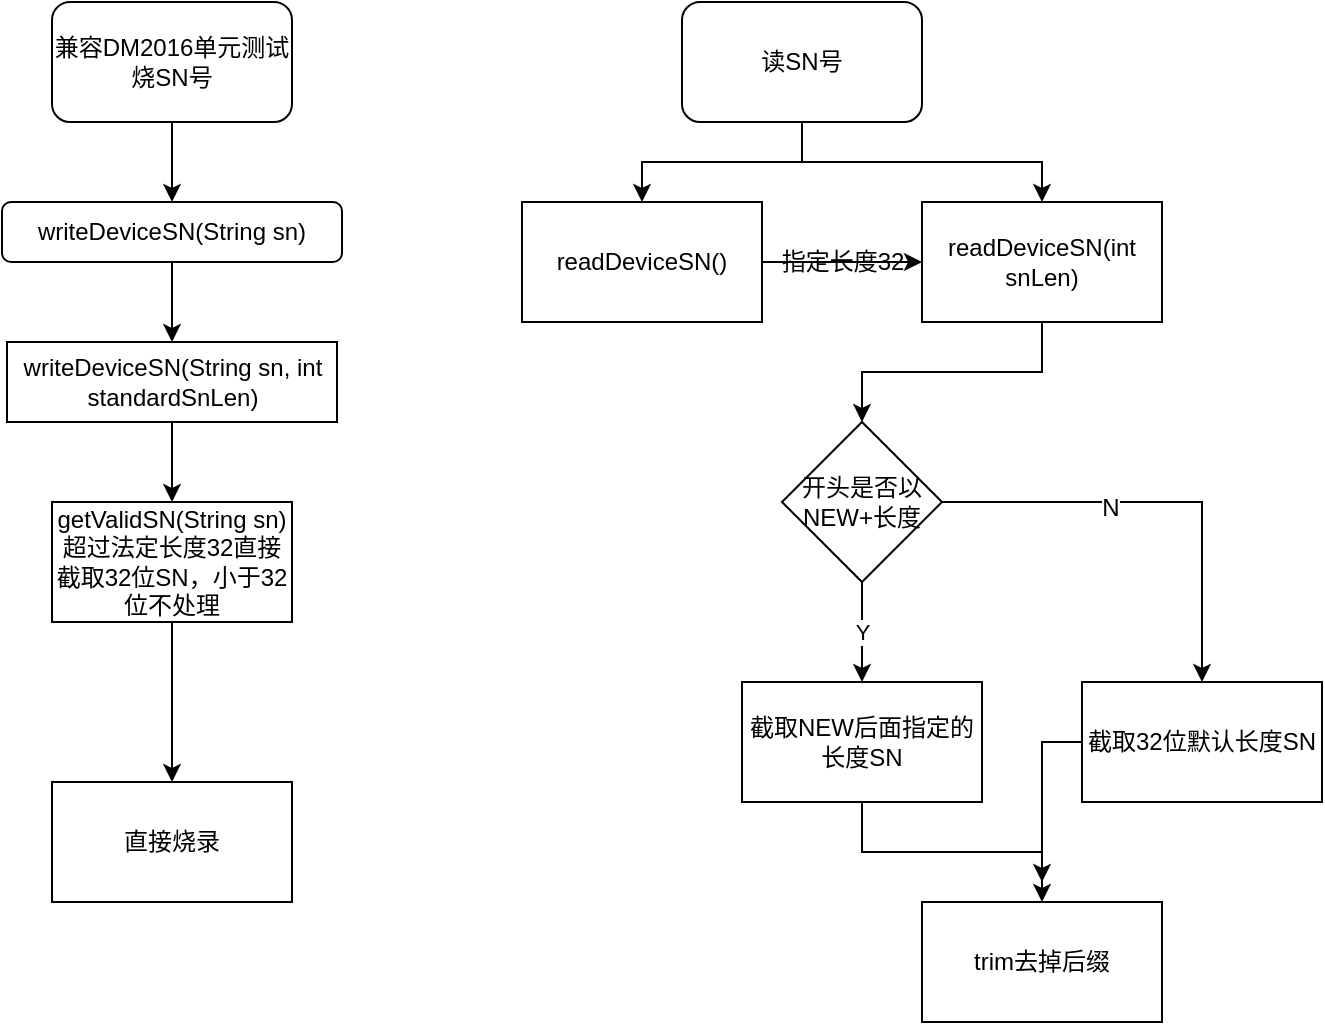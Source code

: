 <mxfile version="12.4.8" type="github"><diagram id="C5RBs43oDa-KdzZeNtuy" name="Page-1"><mxGraphModel dx="1303" dy="726" grid="1" gridSize="10" guides="1" tooltips="1" connect="1" arrows="1" fold="1" page="1" pageScale="1" pageWidth="827" pageHeight="1169" math="0" shadow="0"><root><mxCell id="WIyWlLk6GJQsqaUBKTNV-0"/><mxCell id="WIyWlLk6GJQsqaUBKTNV-1" parent="WIyWlLk6GJQsqaUBKTNV-0"/><mxCell id="pFguc1xYxIA0zYUiJXO3-1" value="" style="edgeStyle=orthogonalEdgeStyle;rounded=0;orthogonalLoop=1;jettySize=auto;html=1;" edge="1" parent="WIyWlLk6GJQsqaUBKTNV-1" source="WIyWlLk6GJQsqaUBKTNV-3" target="pFguc1xYxIA0zYUiJXO3-0"><mxGeometry relative="1" as="geometry"/></mxCell><mxCell id="WIyWlLk6GJQsqaUBKTNV-3" value="writeDeviceSN(String sn)" style="rounded=1;whiteSpace=wrap;html=1;fontSize=12;glass=0;strokeWidth=1;shadow=0;" parent="WIyWlLk6GJQsqaUBKTNV-1" vertex="1"><mxGeometry x="160" y="110" width="170" height="30" as="geometry"/></mxCell><mxCell id="pFguc1xYxIA0zYUiJXO3-9" value="" style="edgeStyle=orthogonalEdgeStyle;rounded=0;orthogonalLoop=1;jettySize=auto;html=1;" edge="1" parent="WIyWlLk6GJQsqaUBKTNV-1" source="pFguc1xYxIA0zYUiJXO3-0" target="pFguc1xYxIA0zYUiJXO3-2"><mxGeometry relative="1" as="geometry"/></mxCell><mxCell id="pFguc1xYxIA0zYUiJXO3-0" value="writeDeviceSN(String sn, int standardSnLen)" style="rounded=0;whiteSpace=wrap;html=1;" vertex="1" parent="WIyWlLk6GJQsqaUBKTNV-1"><mxGeometry x="162.5" y="180" width="165" height="40" as="geometry"/></mxCell><mxCell id="pFguc1xYxIA0zYUiJXO3-11" value="" style="edgeStyle=orthogonalEdgeStyle;rounded=0;orthogonalLoop=1;jettySize=auto;html=1;" edge="1" parent="WIyWlLk6GJQsqaUBKTNV-1" source="pFguc1xYxIA0zYUiJXO3-2" target="pFguc1xYxIA0zYUiJXO3-10"><mxGeometry relative="1" as="geometry"/></mxCell><mxCell id="pFguc1xYxIA0zYUiJXO3-2" value="getValidSN(String sn)&lt;br&gt;超过法定长度32直接截取32位SN，小于32位不处理" style="rounded=0;whiteSpace=wrap;html=1;" vertex="1" parent="WIyWlLk6GJQsqaUBKTNV-1"><mxGeometry x="185" y="260" width="120" height="60" as="geometry"/></mxCell><mxCell id="pFguc1xYxIA0zYUiJXO3-10" value="直接烧录" style="rounded=0;whiteSpace=wrap;html=1;" vertex="1" parent="WIyWlLk6GJQsqaUBKTNV-1"><mxGeometry x="185" y="400" width="120" height="60" as="geometry"/></mxCell><mxCell id="pFguc1xYxIA0zYUiJXO3-8" value="" style="edgeStyle=orthogonalEdgeStyle;rounded=0;orthogonalLoop=1;jettySize=auto;html=1;" edge="1" parent="WIyWlLk6GJQsqaUBKTNV-1" source="pFguc1xYxIA0zYUiJXO3-3"><mxGeometry relative="1" as="geometry"><mxPoint x="245" y="110" as="targetPoint"/></mxGeometry></mxCell><mxCell id="pFguc1xYxIA0zYUiJXO3-3" value="兼容DM2016单元测试&lt;br&gt;烧SN号" style="rounded=1;whiteSpace=wrap;html=1;" vertex="1" parent="WIyWlLk6GJQsqaUBKTNV-1"><mxGeometry x="185" y="10" width="120" height="60" as="geometry"/></mxCell><mxCell id="pFguc1xYxIA0zYUiJXO3-14" style="edgeStyle=orthogonalEdgeStyle;rounded=0;orthogonalLoop=1;jettySize=auto;html=1;" edge="1" parent="WIyWlLk6GJQsqaUBKTNV-1" source="pFguc1xYxIA0zYUiJXO3-12" target="pFguc1xYxIA0zYUiJXO3-13"><mxGeometry relative="1" as="geometry"/></mxCell><mxCell id="pFguc1xYxIA0zYUiJXO3-17" style="edgeStyle=orthogonalEdgeStyle;rounded=0;orthogonalLoop=1;jettySize=auto;html=1;" edge="1" parent="WIyWlLk6GJQsqaUBKTNV-1" source="pFguc1xYxIA0zYUiJXO3-12" target="pFguc1xYxIA0zYUiJXO3-16"><mxGeometry relative="1" as="geometry"/></mxCell><mxCell id="pFguc1xYxIA0zYUiJXO3-12" value="读SN号" style="rounded=1;whiteSpace=wrap;html=1;" vertex="1" parent="WIyWlLk6GJQsqaUBKTNV-1"><mxGeometry x="500" y="10" width="120" height="60" as="geometry"/></mxCell><mxCell id="pFguc1xYxIA0zYUiJXO3-18" style="edgeStyle=orthogonalEdgeStyle;rounded=0;orthogonalLoop=1;jettySize=auto;html=1;exitX=1;exitY=0.5;exitDx=0;exitDy=0;entryX=0;entryY=0.5;entryDx=0;entryDy=0;" edge="1" parent="WIyWlLk6GJQsqaUBKTNV-1" source="pFguc1xYxIA0zYUiJXO3-13" target="pFguc1xYxIA0zYUiJXO3-16"><mxGeometry relative="1" as="geometry"/></mxCell><mxCell id="pFguc1xYxIA0zYUiJXO3-13" value="readDeviceSN()" style="rounded=0;whiteSpace=wrap;html=1;" vertex="1" parent="WIyWlLk6GJQsqaUBKTNV-1"><mxGeometry x="420" y="110" width="120" height="60" as="geometry"/></mxCell><mxCell id="pFguc1xYxIA0zYUiJXO3-22" style="edgeStyle=orthogonalEdgeStyle;rounded=0;orthogonalLoop=1;jettySize=auto;html=1;" edge="1" parent="WIyWlLk6GJQsqaUBKTNV-1" source="pFguc1xYxIA0zYUiJXO3-16" target="pFguc1xYxIA0zYUiJXO3-21"><mxGeometry relative="1" as="geometry"/></mxCell><mxCell id="pFguc1xYxIA0zYUiJXO3-16" value="readDeviceSN(int snLen)" style="rounded=0;whiteSpace=wrap;html=1;" vertex="1" parent="WIyWlLk6GJQsqaUBKTNV-1"><mxGeometry x="620" y="110" width="120" height="60" as="geometry"/></mxCell><mxCell id="pFguc1xYxIA0zYUiJXO3-19" value="指定长度32" style="text;html=1;align=center;verticalAlign=middle;resizable=0;points=[];autosize=1;" vertex="1" parent="WIyWlLk6GJQsqaUBKTNV-1"><mxGeometry x="540" y="130" width="80" height="20" as="geometry"/></mxCell><mxCell id="pFguc1xYxIA0zYUiJXO3-24" value="Y" style="edgeStyle=orthogonalEdgeStyle;rounded=0;orthogonalLoop=1;jettySize=auto;html=1;" edge="1" parent="WIyWlLk6GJQsqaUBKTNV-1" source="pFguc1xYxIA0zYUiJXO3-21" target="pFguc1xYxIA0zYUiJXO3-23"><mxGeometry relative="1" as="geometry"/></mxCell><mxCell id="pFguc1xYxIA0zYUiJXO3-26" style="edgeStyle=orthogonalEdgeStyle;rounded=0;orthogonalLoop=1;jettySize=auto;html=1;entryX=0.5;entryY=0;entryDx=0;entryDy=0;" edge="1" parent="WIyWlLk6GJQsqaUBKTNV-1" source="pFguc1xYxIA0zYUiJXO3-21" target="pFguc1xYxIA0zYUiJXO3-25"><mxGeometry relative="1" as="geometry"/></mxCell><mxCell id="pFguc1xYxIA0zYUiJXO3-27" value="N" style="text;html=1;align=center;verticalAlign=middle;resizable=0;points=[];labelBackgroundColor=#ffffff;" vertex="1" connectable="0" parent="pFguc1xYxIA0zYUiJXO3-26"><mxGeometry x="-0.236" y="-3" relative="1" as="geometry"><mxPoint as="offset"/></mxGeometry></mxCell><mxCell id="pFguc1xYxIA0zYUiJXO3-21" value="开头是否以NEW+长度" style="rhombus;whiteSpace=wrap;html=1;" vertex="1" parent="WIyWlLk6GJQsqaUBKTNV-1"><mxGeometry x="550" y="220" width="80" height="80" as="geometry"/></mxCell><mxCell id="pFguc1xYxIA0zYUiJXO3-29" style="edgeStyle=orthogonalEdgeStyle;rounded=0;orthogonalLoop=1;jettySize=auto;html=1;exitX=0.5;exitY=1;exitDx=0;exitDy=0;entryX=0.5;entryY=0;entryDx=0;entryDy=0;" edge="1" parent="WIyWlLk6GJQsqaUBKTNV-1" source="pFguc1xYxIA0zYUiJXO3-23" target="pFguc1xYxIA0zYUiJXO3-28"><mxGeometry relative="1" as="geometry"/></mxCell><mxCell id="pFguc1xYxIA0zYUiJXO3-23" value="截取NEW后面指定的长度SN" style="rounded=0;whiteSpace=wrap;html=1;" vertex="1" parent="WIyWlLk6GJQsqaUBKTNV-1"><mxGeometry x="530" y="350" width="120" height="60" as="geometry"/></mxCell><mxCell id="pFguc1xYxIA0zYUiJXO3-30" style="edgeStyle=orthogonalEdgeStyle;rounded=0;orthogonalLoop=1;jettySize=auto;html=1;" edge="1" parent="WIyWlLk6GJQsqaUBKTNV-1" source="pFguc1xYxIA0zYUiJXO3-25"><mxGeometry relative="1" as="geometry"><mxPoint x="680" y="450" as="targetPoint"/></mxGeometry></mxCell><mxCell id="pFguc1xYxIA0zYUiJXO3-25" value="截取32位默认长度SN" style="rounded=0;whiteSpace=wrap;html=1;" vertex="1" parent="WIyWlLk6GJQsqaUBKTNV-1"><mxGeometry x="700" y="350" width="120" height="60" as="geometry"/></mxCell><mxCell id="pFguc1xYxIA0zYUiJXO3-28" value="trim去掉后缀" style="rounded=0;whiteSpace=wrap;html=1;" vertex="1" parent="WIyWlLk6GJQsqaUBKTNV-1"><mxGeometry x="620" y="460" width="120" height="60" as="geometry"/></mxCell></root></mxGraphModel></diagram></mxfile>